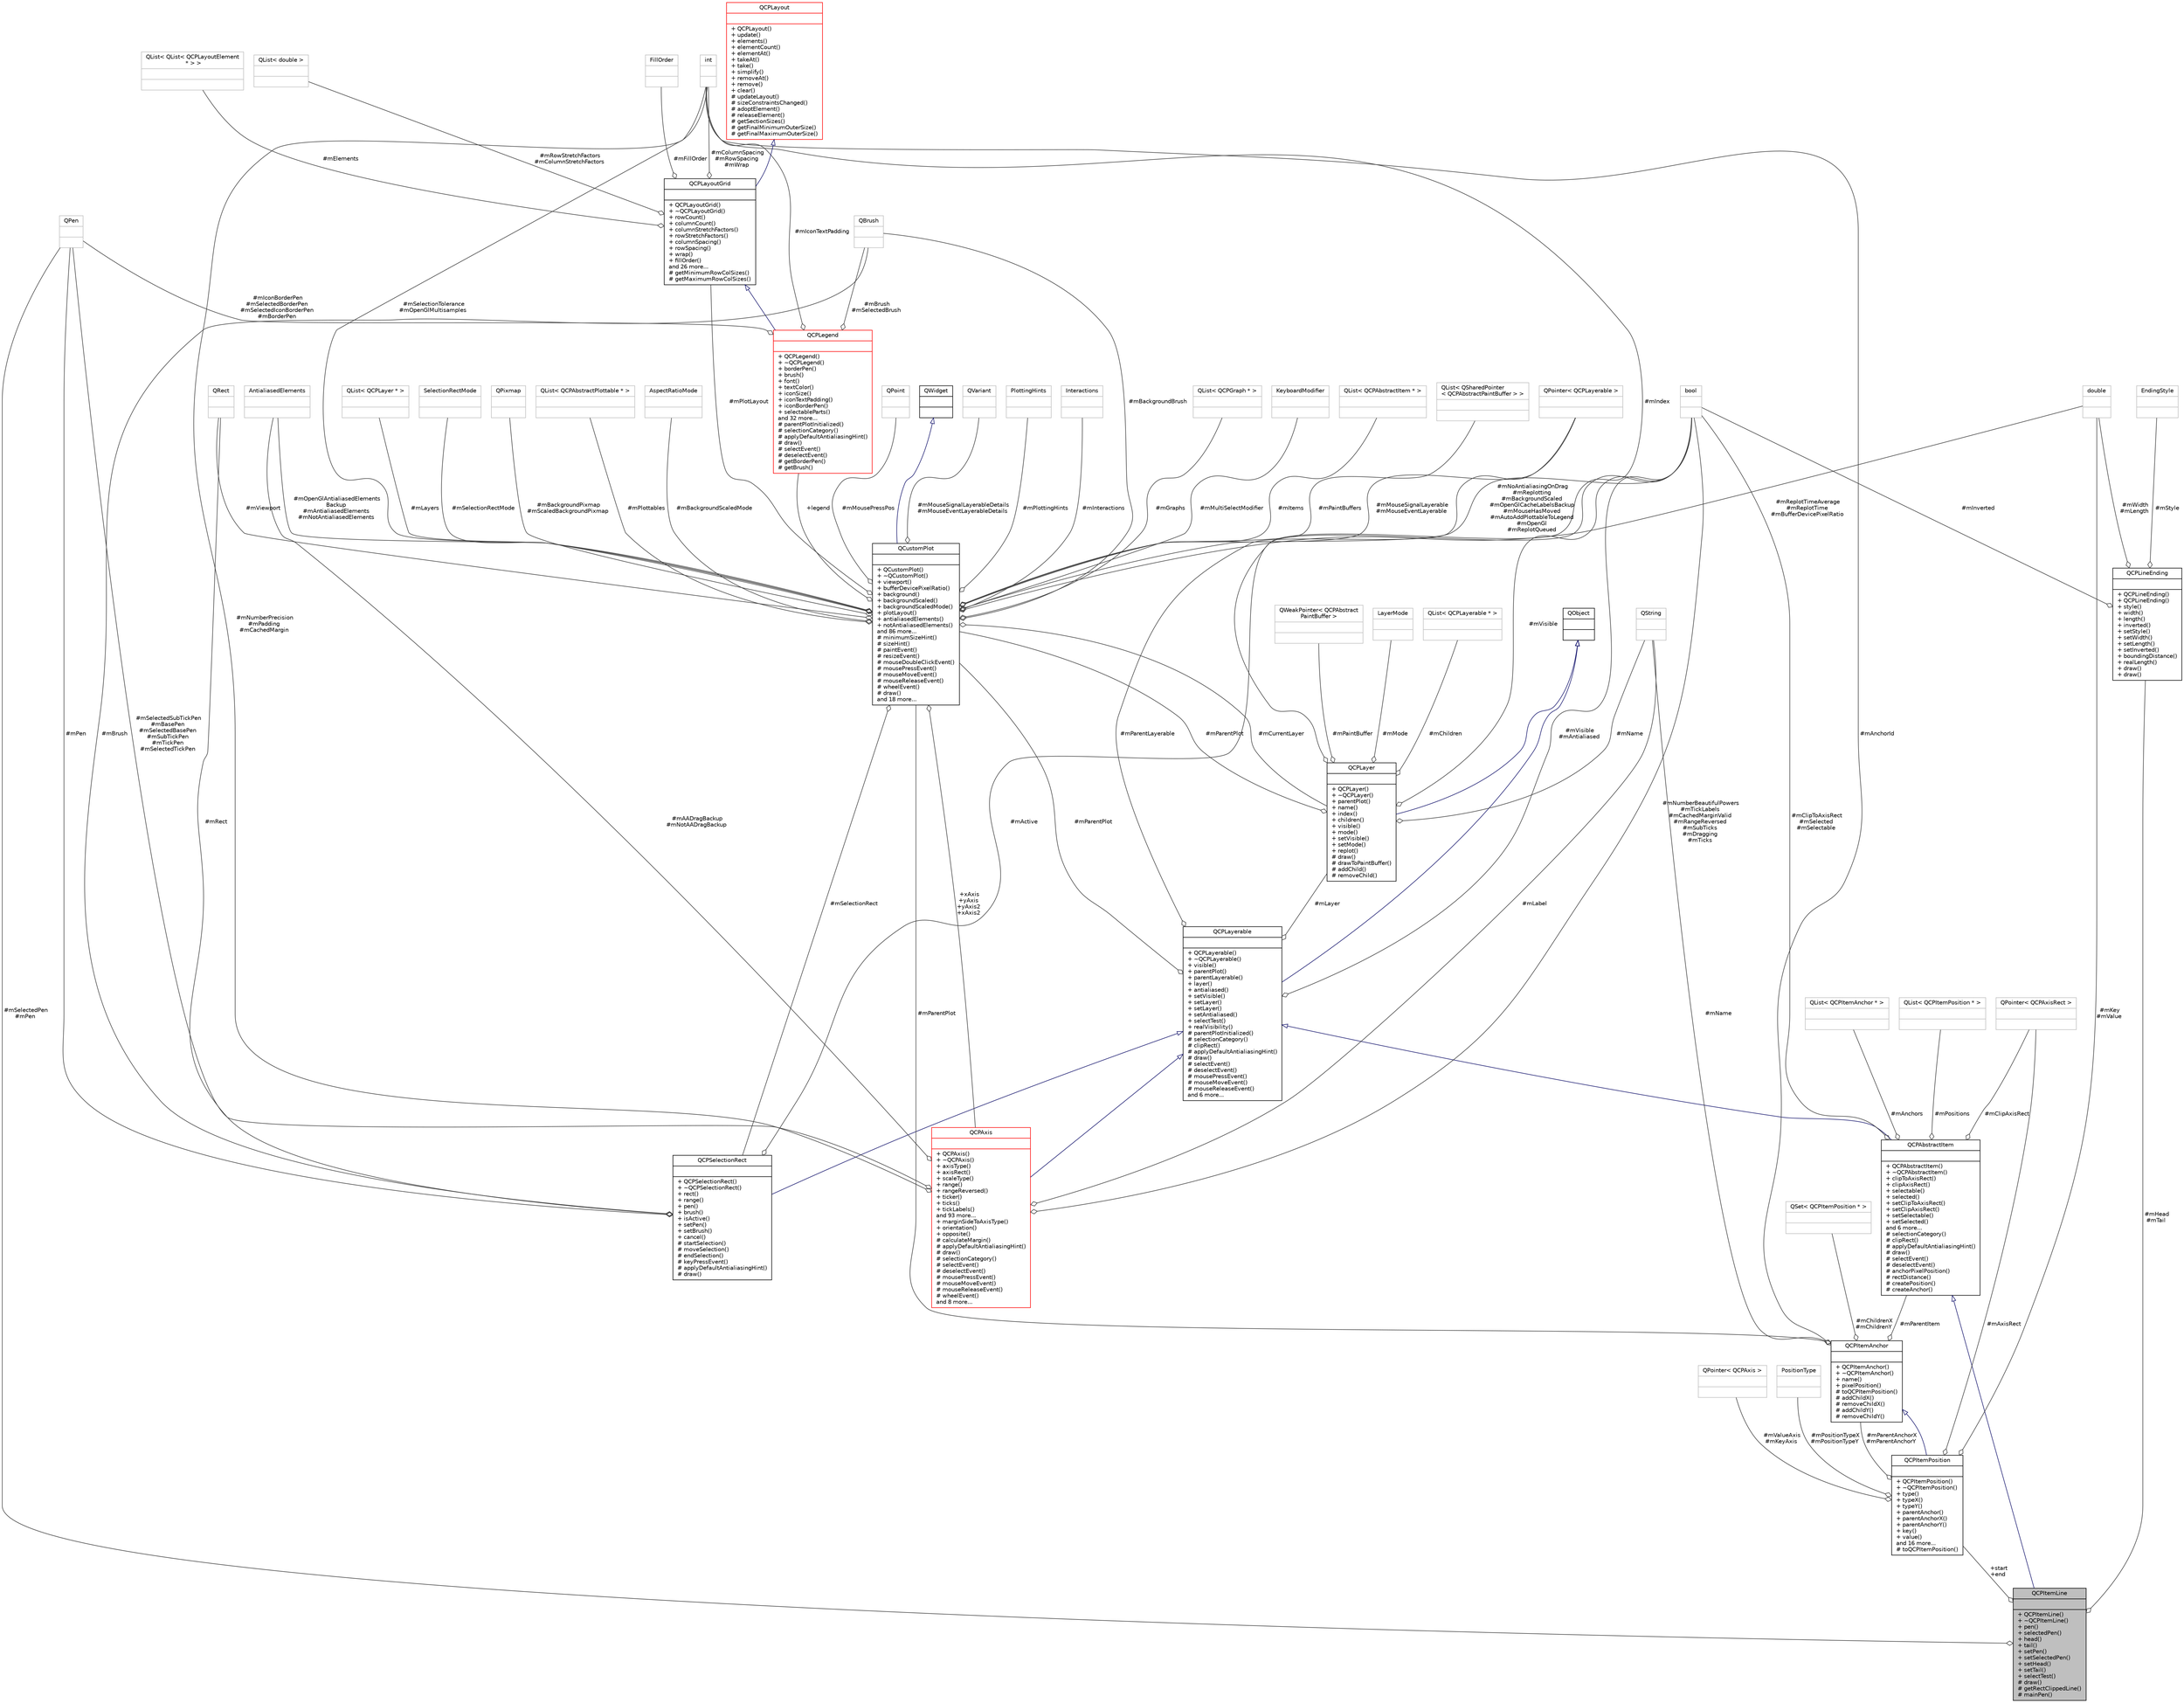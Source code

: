 digraph "QCPItemLine"
{
 // LATEX_PDF_SIZE
  edge [fontname="Helvetica",fontsize="10",labelfontname="Helvetica",labelfontsize="10"];
  node [fontname="Helvetica",fontsize="10",shape=record];
  Node1 [label="{QCPItemLine\n||+ QCPItemLine()\l+ ~QCPItemLine()\l+ pen()\l+ selectedPen()\l+ head()\l+ tail()\l+ setPen()\l+ setSelectedPen()\l+ setHead()\l+ setTail()\l+ selectTest()\l# draw()\l# getRectClippedLine()\l# mainPen()\l}",height=0.2,width=0.4,color="black", fillcolor="grey75", style="filled", fontcolor="black",tooltip="A line from one point to another."];
  Node2 -> Node1 [dir="back",color="midnightblue",fontsize="10",style="solid",arrowtail="onormal",fontname="Helvetica"];
  Node2 [label="{QCPAbstractItem\n||+ QCPAbstractItem()\l+ ~QCPAbstractItem()\l+ clipToAxisRect()\l+ clipAxisRect()\l+ selectable()\l+ selected()\l+ setClipToAxisRect()\l+ setClipAxisRect()\l+ setSelectable()\l+ setSelected()\land 6 more...\l# selectionCategory()\l# clipRect()\l# applyDefaultAntialiasingHint()\l# draw()\l# selectEvent()\l# deselectEvent()\l# anchorPixelPosition()\l# rectDistance()\l# createPosition()\l# createAnchor()\l}",height=0.2,width=0.4,color="black", fillcolor="white", style="filled",URL="$classQCPAbstractItem.html",tooltip="The abstract base class for all items in a plot."];
  Node3 -> Node2 [dir="back",color="midnightblue",fontsize="10",style="solid",arrowtail="onormal",fontname="Helvetica"];
  Node3 [label="{QCPLayerable\n||+ QCPLayerable()\l+ ~QCPLayerable()\l+ visible()\l+ parentPlot()\l+ parentLayerable()\l+ layer()\l+ antialiased()\l+ setVisible()\l+ setLayer()\l+ setLayer()\l+ setAntialiased()\l+ selectTest()\l+ realVisibility()\l# parentPlotInitialized()\l# selectionCategory()\l# clipRect()\l# applyDefaultAntialiasingHint()\l# draw()\l# selectEvent()\l# deselectEvent()\l# mousePressEvent()\l# mouseMoveEvent()\l# mouseReleaseEvent()\land 6 more...\l}",height=0.2,width=0.4,color="black", fillcolor="white", style="filled",URL="$classQCPLayerable.html",tooltip="Base class for all drawable objects."];
  Node4 -> Node3 [dir="back",color="midnightblue",fontsize="10",style="solid",arrowtail="onormal",fontname="Helvetica"];
  Node4 [label="{QObject\n||}",height=0.2,width=0.4,color="black", fillcolor="white", style="filled",URL="$classQObject.html",tooltip=" "];
  Node5 -> Node3 [color="grey25",fontsize="10",style="solid",label=" #mLayer" ,arrowhead="odiamond",fontname="Helvetica"];
  Node5 [label="{QCPLayer\n||+ QCPLayer()\l+ ~QCPLayer()\l+ parentPlot()\l+ name()\l+ index()\l+ children()\l+ visible()\l+ mode()\l+ setVisible()\l+ setMode()\l+ replot()\l# draw()\l# drawToPaintBuffer()\l# addChild()\l# removeChild()\l}",height=0.2,width=0.4,color="black", fillcolor="white", style="filled",URL="$classQCPLayer.html",tooltip="A layer that may contain objects, to control the rendering order."];
  Node4 -> Node5 [dir="back",color="midnightblue",fontsize="10",style="solid",arrowtail="onormal",fontname="Helvetica"];
  Node6 -> Node5 [color="grey25",fontsize="10",style="solid",label=" #mName" ,arrowhead="odiamond",fontname="Helvetica"];
  Node6 [label="{QString\n||}",height=0.2,width=0.4,color="grey75", fillcolor="white", style="filled",tooltip=" "];
  Node7 -> Node5 [color="grey25",fontsize="10",style="solid",label=" #mIndex" ,arrowhead="odiamond",fontname="Helvetica"];
  Node7 [label="{int\n||}",height=0.2,width=0.4,color="grey75", fillcolor="white", style="filled",tooltip=" "];
  Node8 -> Node5 [color="grey25",fontsize="10",style="solid",label=" #mPaintBuffer" ,arrowhead="odiamond",fontname="Helvetica"];
  Node8 [label="{QWeakPointer\< QCPAbstract\lPaintBuffer \>\n||}",height=0.2,width=0.4,color="grey75", fillcolor="white", style="filled",tooltip=" "];
  Node9 -> Node5 [color="grey25",fontsize="10",style="solid",label=" #mVisible" ,arrowhead="odiamond",fontname="Helvetica"];
  Node9 [label="{bool\n||}",height=0.2,width=0.4,color="grey75", fillcolor="white", style="filled",tooltip=" "];
  Node10 -> Node5 [color="grey25",fontsize="10",style="solid",label=" #mParentPlot" ,arrowhead="odiamond",fontname="Helvetica"];
  Node10 [label="{QCustomPlot\n||+ QCustomPlot()\l+ ~QCustomPlot()\l+ viewport()\l+ bufferDevicePixelRatio()\l+ background()\l+ backgroundScaled()\l+ backgroundScaledMode()\l+ plotLayout()\l+ antialiasedElements()\l+ notAntialiasedElements()\land 86 more...\l# minimumSizeHint()\l# sizeHint()\l# paintEvent()\l# resizeEvent()\l# mouseDoubleClickEvent()\l# mousePressEvent()\l# mouseMoveEvent()\l# mouseReleaseEvent()\l# wheelEvent()\l# draw()\land 18 more...\l}",height=0.2,width=0.4,color="black", fillcolor="white", style="filled",URL="$classQCustomPlot.html",tooltip="The central class of the library. This is the QWidget which displays the plot and interacts with the ..."];
  Node11 -> Node10 [dir="back",color="midnightblue",fontsize="10",style="solid",arrowtail="onormal",fontname="Helvetica"];
  Node11 [label="{QWidget\n||}",height=0.2,width=0.4,color="black", fillcolor="white", style="filled",URL="$classQWidget.html",tooltip=" "];
  Node5 -> Node10 [color="grey25",fontsize="10",style="solid",label=" #mCurrentLayer" ,arrowhead="odiamond",fontname="Helvetica"];
  Node12 -> Node10 [color="grey25",fontsize="10",style="solid",label=" #mPlotLayout" ,arrowhead="odiamond",fontname="Helvetica"];
  Node12 [label="{QCPLayoutGrid\n||+ QCPLayoutGrid()\l+ ~QCPLayoutGrid()\l+ rowCount()\l+ columnCount()\l+ columnStretchFactors()\l+ rowStretchFactors()\l+ columnSpacing()\l+ rowSpacing()\l+ wrap()\l+ fillOrder()\land 26 more...\l# getMinimumRowColSizes()\l# getMaximumRowColSizes()\l}",height=0.2,width=0.4,color="black", fillcolor="white", style="filled",URL="$classQCPLayoutGrid.html",tooltip="A layout that arranges child elements in a grid."];
  Node13 -> Node12 [dir="back",color="midnightblue",fontsize="10",style="solid",arrowtail="onormal",fontname="Helvetica"];
  Node13 [label="{QCPLayout\n||+ QCPLayout()\l+ update()\l+ elements()\l+ elementCount()\l+ elementAt()\l+ takeAt()\l+ take()\l+ simplify()\l+ removeAt()\l+ remove()\l+ clear()\l# updateLayout()\l# sizeConstraintsChanged()\l# adoptElement()\l# releaseElement()\l# getSectionSizes()\l# getFinalMinimumOuterSize()\l# getFinalMaximumOuterSize()\l}",height=0.2,width=0.4,color="red", fillcolor="white", style="filled",URL="$classQCPLayout.html",tooltip="The abstract base class for layouts."];
  Node21 -> Node12 [color="grey25",fontsize="10",style="solid",label=" #mElements" ,arrowhead="odiamond",fontname="Helvetica"];
  Node21 [label="{QList\< QList\< QCPLayoutElement\l * \> \>\n||}",height=0.2,width=0.4,color="grey75", fillcolor="white", style="filled",tooltip=" "];
  Node22 -> Node12 [color="grey25",fontsize="10",style="solid",label=" #mRowStretchFactors\n#mColumnStretchFactors" ,arrowhead="odiamond",fontname="Helvetica"];
  Node22 [label="{QList\< double \>\n||}",height=0.2,width=0.4,color="grey75", fillcolor="white", style="filled",tooltip=" "];
  Node7 -> Node12 [color="grey25",fontsize="10",style="solid",label=" #mColumnSpacing\n#mRowSpacing\n#mWrap" ,arrowhead="odiamond",fontname="Helvetica"];
  Node23 -> Node12 [color="grey25",fontsize="10",style="solid",label=" #mFillOrder" ,arrowhead="odiamond",fontname="Helvetica"];
  Node23 [label="{FillOrder\n||}",height=0.2,width=0.4,color="grey75", fillcolor="white", style="filled",tooltip=" "];
  Node24 -> Node10 [color="grey25",fontsize="10",style="solid",label=" #mMouseSignalLayerableDetails\n#mMouseEventLayerableDetails" ,arrowhead="odiamond",fontname="Helvetica"];
  Node24 [label="{QVariant\n||}",height=0.2,width=0.4,color="grey75", fillcolor="white", style="filled",tooltip=" "];
  Node25 -> Node10 [color="grey25",fontsize="10",style="solid",label=" #mPlottingHints" ,arrowhead="odiamond",fontname="Helvetica"];
  Node25 [label="{PlottingHints\n||}",height=0.2,width=0.4,color="grey75", fillcolor="white", style="filled",tooltip=" "];
  Node26 -> Node10 [color="grey25",fontsize="10",style="solid",label=" #mInteractions" ,arrowhead="odiamond",fontname="Helvetica"];
  Node26 [label="{Interactions\n||}",height=0.2,width=0.4,color="grey75", fillcolor="white", style="filled",tooltip=" "];
  Node27 -> Node10 [color="grey25",fontsize="10",style="solid",label=" #mReplotTimeAverage\n#mReplotTime\n#mBufferDevicePixelRatio" ,arrowhead="odiamond",fontname="Helvetica"];
  Node27 [label="{double\n||}",height=0.2,width=0.4,color="grey75", fillcolor="white", style="filled",tooltip=" "];
  Node28 -> Node10 [color="grey25",fontsize="10",style="solid",label=" #mSelectionRect" ,arrowhead="odiamond",fontname="Helvetica"];
  Node28 [label="{QCPSelectionRect\n||+ QCPSelectionRect()\l+ ~QCPSelectionRect()\l+ rect()\l+ range()\l+ pen()\l+ brush()\l+ isActive()\l+ setPen()\l+ setBrush()\l+ cancel()\l# startSelection()\l# moveSelection()\l# endSelection()\l# keyPressEvent()\l# applyDefaultAntialiasingHint()\l# draw()\l}",height=0.2,width=0.4,color="black", fillcolor="white", style="filled",URL="$classQCPSelectionRect.html",tooltip="Provides rect/rubber-band data selection and range zoom interaction."];
  Node3 -> Node28 [dir="back",color="midnightblue",fontsize="10",style="solid",arrowtail="onormal",fontname="Helvetica"];
  Node29 -> Node28 [color="grey25",fontsize="10",style="solid",label=" #mPen" ,arrowhead="odiamond",fontname="Helvetica"];
  Node29 [label="{QPen\n||}",height=0.2,width=0.4,color="grey75", fillcolor="white", style="filled",tooltip=" "];
  Node9 -> Node28 [color="grey25",fontsize="10",style="solid",label=" #mActive" ,arrowhead="odiamond",fontname="Helvetica"];
  Node30 -> Node28 [color="grey25",fontsize="10",style="solid",label=" #mBrush" ,arrowhead="odiamond",fontname="Helvetica"];
  Node30 [label="{QBrush\n||}",height=0.2,width=0.4,color="grey75", fillcolor="white", style="filled",tooltip=" "];
  Node19 -> Node28 [color="grey25",fontsize="10",style="solid",label=" #mRect" ,arrowhead="odiamond",fontname="Helvetica"];
  Node19 [label="{QRect\n||}",height=0.2,width=0.4,color="grey75", fillcolor="white", style="filled",tooltip=" "];
  Node31 -> Node10 [color="grey25",fontsize="10",style="solid",label=" #mGraphs" ,arrowhead="odiamond",fontname="Helvetica"];
  Node31 [label="{QList\< QCPGraph * \>\n||}",height=0.2,width=0.4,color="grey75", fillcolor="white", style="filled",tooltip=" "];
  Node32 -> Node10 [color="grey25",fontsize="10",style="solid",label=" #mMultiSelectModifier" ,arrowhead="odiamond",fontname="Helvetica"];
  Node32 [label="{KeyboardModifier\n||}",height=0.2,width=0.4,color="grey75", fillcolor="white", style="filled",tooltip=" "];
  Node33 -> Node10 [color="grey25",fontsize="10",style="solid",label=" #mItems" ,arrowhead="odiamond",fontname="Helvetica"];
  Node33 [label="{QList\< QCPAbstractItem * \>\n||}",height=0.2,width=0.4,color="grey75", fillcolor="white", style="filled",tooltip=" "];
  Node34 -> Node10 [color="grey25",fontsize="10",style="solid",label=" #mPaintBuffers" ,arrowhead="odiamond",fontname="Helvetica"];
  Node34 [label="{QList\< QSharedPointer\l\< QCPAbstractPaintBuffer \> \>\n||}",height=0.2,width=0.4,color="grey75", fillcolor="white", style="filled",tooltip=" "];
  Node35 -> Node10 [color="grey25",fontsize="10",style="solid",label=" +xAxis\n+yAxis\n+yAxis2\n+xAxis2" ,arrowhead="odiamond",fontname="Helvetica"];
  Node35 [label="{QCPAxis\n||+ QCPAxis()\l+ ~QCPAxis()\l+ axisType()\l+ axisRect()\l+ scaleType()\l+ range()\l+ rangeReversed()\l+ ticker()\l+ ticks()\l+ tickLabels()\land 93 more...\l+ marginSideToAxisType()\l+ orientation()\l+ opposite()\l# calculateMargin()\l# applyDefaultAntialiasingHint()\l# draw()\l# selectionCategory()\l# selectEvent()\l# deselectEvent()\l# mousePressEvent()\l# mouseMoveEvent()\l# mouseReleaseEvent()\l# wheelEvent()\land 8 more...\l}",height=0.2,width=0.4,color="red", fillcolor="white", style="filled",URL="$classQCPAxis.html",tooltip="Manages a single axis inside a QCustomPlot."];
  Node3 -> Node35 [dir="back",color="midnightblue",fontsize="10",style="solid",arrowtail="onormal",fontname="Helvetica"];
  Node6 -> Node35 [color="grey25",fontsize="10",style="solid",label=" #mLabel" ,arrowhead="odiamond",fontname="Helvetica"];
  Node29 -> Node35 [color="grey25",fontsize="10",style="solid",label=" #mSelectedSubTickPen\n#mBasePen\n#mSelectedBasePen\n#mSubTickPen\n#mTickPen\n#mSelectedTickPen" ,arrowhead="odiamond",fontname="Helvetica"];
  Node7 -> Node35 [color="grey25",fontsize="10",style="solid",label=" #mNumberPrecision\n#mPadding\n#mCachedMargin" ,arrowhead="odiamond",fontname="Helvetica"];
  Node9 -> Node35 [color="grey25",fontsize="10",style="solid",label=" #mNumberBeautifulPowers\n#mTickLabels\n#mCachedMarginValid\n#mRangeReversed\n#mSubTicks\n#mDragging\n#mTicks" ,arrowhead="odiamond",fontname="Helvetica"];
  Node60 -> Node35 [color="grey25",fontsize="10",style="solid",label=" #mAADragBackup\n#mNotAADragBackup" ,arrowhead="odiamond",fontname="Helvetica"];
  Node60 [label="{AntialiasedElements\n||}",height=0.2,width=0.4,color="grey75", fillcolor="white", style="filled",tooltip=" "];
  Node67 -> Node10 [color="grey25",fontsize="10",style="solid",label=" #mLayers" ,arrowhead="odiamond",fontname="Helvetica"];
  Node67 [label="{QList\< QCPLayer * \>\n||}",height=0.2,width=0.4,color="grey75", fillcolor="white", style="filled",tooltip=" "];
  Node68 -> Node10 [color="grey25",fontsize="10",style="solid",label=" #mSelectionRectMode" ,arrowhead="odiamond",fontname="Helvetica"];
  Node68 [label="{SelectionRectMode\n||}",height=0.2,width=0.4,color="grey75", fillcolor="white", style="filled",tooltip=" "];
  Node59 -> Node10 [color="grey25",fontsize="10",style="solid",label=" #mBackgroundPixmap\n#mScaledBackgroundPixmap" ,arrowhead="odiamond",fontname="Helvetica"];
  Node59 [label="{QPixmap\n||}",height=0.2,width=0.4,color="grey75", fillcolor="white", style="filled",tooltip=" "];
  Node69 -> Node10 [color="grey25",fontsize="10",style="solid",label=" #mMouseSignalLayerable\n#mMouseEventLayerable" ,arrowhead="odiamond",fontname="Helvetica"];
  Node69 [label="{QPointer\< QCPLayerable \>\n||}",height=0.2,width=0.4,color="grey75", fillcolor="white", style="filled",tooltip=" "];
  Node7 -> Node10 [color="grey25",fontsize="10",style="solid",label=" #mSelectionTolerance\n#mOpenGlMultisamples" ,arrowhead="odiamond",fontname="Helvetica"];
  Node70 -> Node10 [color="grey25",fontsize="10",style="solid",label=" #mPlottables" ,arrowhead="odiamond",fontname="Helvetica"];
  Node70 [label="{QList\< QCPAbstractPlottable * \>\n||}",height=0.2,width=0.4,color="grey75", fillcolor="white", style="filled",tooltip=" "];
  Node9 -> Node10 [color="grey25",fontsize="10",style="solid",label=" #mNoAntialiasingOnDrag\n#mReplotting\n#mBackgroundScaled\n#mOpenGlCacheLabelsBackup\n#mMouseHasMoved\n#mAutoAddPlottableToLegend\n#mOpenGl\n#mReplotQueued" ,arrowhead="odiamond",fontname="Helvetica"];
  Node30 -> Node10 [color="grey25",fontsize="10",style="solid",label=" #mBackgroundBrush" ,arrowhead="odiamond",fontname="Helvetica"];
  Node60 -> Node10 [color="grey25",fontsize="10",style="solid",label=" #mOpenGlAntialiasedElements\lBackup\n#mAntialiasedElements\n#mNotAntialiasedElements" ,arrowhead="odiamond",fontname="Helvetica"];
  Node71 -> Node10 [color="grey25",fontsize="10",style="solid",label=" +legend" ,arrowhead="odiamond",fontname="Helvetica"];
  Node71 [label="{QCPLegend\n||+ QCPLegend()\l+ ~QCPLegend()\l+ borderPen()\l+ brush()\l+ font()\l+ textColor()\l+ iconSize()\l+ iconTextPadding()\l+ iconBorderPen()\l+ selectableParts()\land 32 more...\l# parentPlotInitialized()\l# selectionCategory()\l# applyDefaultAntialiasingHint()\l# draw()\l# selectEvent()\l# deselectEvent()\l# getBorderPen()\l# getBrush()\l}",height=0.2,width=0.4,color="red", fillcolor="white", style="filled",URL="$classQCPLegend.html",tooltip="Manages a legend inside a QCustomPlot."];
  Node12 -> Node71 [dir="back",color="midnightblue",fontsize="10",style="solid",arrowtail="onormal",fontname="Helvetica"];
  Node29 -> Node71 [color="grey25",fontsize="10",style="solid",label=" #mIconBorderPen\n#mSelectedBorderPen\n#mSelectedIconBorderPen\n#mBorderPen" ,arrowhead="odiamond",fontname="Helvetica"];
  Node7 -> Node71 [color="grey25",fontsize="10",style="solid",label=" #mIconTextPadding" ,arrowhead="odiamond",fontname="Helvetica"];
  Node30 -> Node71 [color="grey25",fontsize="10",style="solid",label=" #mBrush\n#mSelectedBrush" ,arrowhead="odiamond",fontname="Helvetica"];
  Node62 -> Node10 [color="grey25",fontsize="10",style="solid",label=" #mBackgroundScaledMode" ,arrowhead="odiamond",fontname="Helvetica"];
  Node62 [label="{AspectRatioMode\n||}",height=0.2,width=0.4,color="grey75", fillcolor="white", style="filled",tooltip=" "];
  Node19 -> Node10 [color="grey25",fontsize="10",style="solid",label=" #mViewport" ,arrowhead="odiamond",fontname="Helvetica"];
  Node72 -> Node10 [color="grey25",fontsize="10",style="solid",label=" #mMousePressPos" ,arrowhead="odiamond",fontname="Helvetica"];
  Node72 [label="{QPoint\n||}",height=0.2,width=0.4,color="grey75", fillcolor="white", style="filled",tooltip=" "];
  Node73 -> Node5 [color="grey25",fontsize="10",style="solid",label=" #mMode" ,arrowhead="odiamond",fontname="Helvetica"];
  Node73 [label="{LayerMode\n||}",height=0.2,width=0.4,color="grey75", fillcolor="white", style="filled",tooltip=" "];
  Node74 -> Node5 [color="grey25",fontsize="10",style="solid",label=" #mChildren" ,arrowhead="odiamond",fontname="Helvetica"];
  Node74 [label="{QList\< QCPLayerable * \>\n||}",height=0.2,width=0.4,color="grey75", fillcolor="white", style="filled",tooltip=" "];
  Node69 -> Node3 [color="grey25",fontsize="10",style="solid",label=" #mParentLayerable" ,arrowhead="odiamond",fontname="Helvetica"];
  Node9 -> Node3 [color="grey25",fontsize="10",style="solid",label=" #mVisible\n#mAntialiased" ,arrowhead="odiamond",fontname="Helvetica"];
  Node10 -> Node3 [color="grey25",fontsize="10",style="solid",label=" #mParentPlot" ,arrowhead="odiamond",fontname="Helvetica"];
  Node75 -> Node2 [color="grey25",fontsize="10",style="solid",label=" #mAnchors" ,arrowhead="odiamond",fontname="Helvetica"];
  Node75 [label="{QList\< QCPItemAnchor * \>\n||}",height=0.2,width=0.4,color="grey75", fillcolor="white", style="filled",tooltip=" "];
  Node76 -> Node2 [color="grey25",fontsize="10",style="solid",label=" #mPositions" ,arrowhead="odiamond",fontname="Helvetica"];
  Node76 [label="{QList\< QCPItemPosition * \>\n||}",height=0.2,width=0.4,color="grey75", fillcolor="white", style="filled",tooltip=" "];
  Node77 -> Node2 [color="grey25",fontsize="10",style="solid",label=" #mClipAxisRect" ,arrowhead="odiamond",fontname="Helvetica"];
  Node77 [label="{QPointer\< QCPAxisRect \>\n||}",height=0.2,width=0.4,color="grey75", fillcolor="white", style="filled",tooltip=" "];
  Node9 -> Node2 [color="grey25",fontsize="10",style="solid",label=" #mClipToAxisRect\n#mSelected\n#mSelectable" ,arrowhead="odiamond",fontname="Helvetica"];
  Node42 -> Node1 [color="grey25",fontsize="10",style="solid",label=" #mHead\n#mTail" ,arrowhead="odiamond",fontname="Helvetica"];
  Node42 [label="{QCPLineEnding\n||+ QCPLineEnding()\l+ QCPLineEnding()\l+ style()\l+ width()\l+ length()\l+ inverted()\l+ setStyle()\l+ setWidth()\l+ setLength()\l+ setInverted()\l+ boundingDistance()\l+ realLength()\l+ draw()\l+ draw()\l}",height=0.2,width=0.4,color="black", fillcolor="white", style="filled",URL="$classQCPLineEnding.html",tooltip="Handles the different ending decorations for line-like items."];
  Node27 -> Node42 [color="grey25",fontsize="10",style="solid",label=" #mWidth\n#mLength" ,arrowhead="odiamond",fontname="Helvetica"];
  Node9 -> Node42 [color="grey25",fontsize="10",style="solid",label=" #mInverted" ,arrowhead="odiamond",fontname="Helvetica"];
  Node43 -> Node42 [color="grey25",fontsize="10",style="solid",label=" #mStyle" ,arrowhead="odiamond",fontname="Helvetica"];
  Node43 [label="{EndingStyle\n||}",height=0.2,width=0.4,color="grey75", fillcolor="white", style="filled",tooltip=" "];
  Node29 -> Node1 [color="grey25",fontsize="10",style="solid",label=" #mSelectedPen\n#mPen" ,arrowhead="odiamond",fontname="Helvetica"];
  Node78 -> Node1 [color="grey25",fontsize="10",style="solid",label=" +start\n+end" ,arrowhead="odiamond",fontname="Helvetica"];
  Node78 [label="{QCPItemPosition\n||+ QCPItemPosition()\l+ ~QCPItemPosition()\l+ type()\l+ typeX()\l+ typeY()\l+ parentAnchor()\l+ parentAnchorX()\l+ parentAnchorY()\l+ key()\l+ value()\land 16 more...\l# toQCPItemPosition()\l}",height=0.2,width=0.4,color="black", fillcolor="white", style="filled",URL="$classQCPItemPosition.html",tooltip="Manages the position of an item."];
  Node79 -> Node78 [dir="back",color="midnightblue",fontsize="10",style="solid",arrowtail="onormal",fontname="Helvetica"];
  Node79 [label="{QCPItemAnchor\n||+ QCPItemAnchor()\l+ ~QCPItemAnchor()\l+ name()\l+ pixelPosition()\l# toQCPItemPosition()\l# addChildX()\l# removeChildX()\l# addChildY()\l# removeChildY()\l}",height=0.2,width=0.4,color="black", fillcolor="white", style="filled",URL="$classQCPItemAnchor.html",tooltip="An anchor of an item to which positions can be attached to."];
  Node2 -> Node79 [color="grey25",fontsize="10",style="solid",label=" #mParentItem" ,arrowhead="odiamond",fontname="Helvetica"];
  Node80 -> Node79 [color="grey25",fontsize="10",style="solid",label=" #mChildrenX\n#mChildrenY" ,arrowhead="odiamond",fontname="Helvetica"];
  Node80 [label="{QSet\< QCPItemPosition * \>\n||}",height=0.2,width=0.4,color="grey75", fillcolor="white", style="filled",tooltip=" "];
  Node6 -> Node79 [color="grey25",fontsize="10",style="solid",label=" #mName" ,arrowhead="odiamond",fontname="Helvetica"];
  Node7 -> Node79 [color="grey25",fontsize="10",style="solid",label=" #mAnchorId" ,arrowhead="odiamond",fontname="Helvetica"];
  Node10 -> Node79 [color="grey25",fontsize="10",style="solid",label=" #mParentPlot" ,arrowhead="odiamond",fontname="Helvetica"];
  Node27 -> Node78 [color="grey25",fontsize="10",style="solid",label=" #mKey\n#mValue" ,arrowhead="odiamond",fontname="Helvetica"];
  Node81 -> Node78 [color="grey25",fontsize="10",style="solid",label=" #mValueAxis\n#mKeyAxis" ,arrowhead="odiamond",fontname="Helvetica"];
  Node81 [label="{QPointer\< QCPAxis \>\n||}",height=0.2,width=0.4,color="grey75", fillcolor="white", style="filled",tooltip=" "];
  Node82 -> Node78 [color="grey25",fontsize="10",style="solid",label=" #mPositionTypeX\n#mPositionTypeY" ,arrowhead="odiamond",fontname="Helvetica"];
  Node82 [label="{PositionType\n||}",height=0.2,width=0.4,color="grey75", fillcolor="white", style="filled",tooltip=" "];
  Node77 -> Node78 [color="grey25",fontsize="10",style="solid",label=" #mAxisRect" ,arrowhead="odiamond",fontname="Helvetica"];
  Node79 -> Node78 [color="grey25",fontsize="10",style="solid",label=" #mParentAnchorX\n#mParentAnchorY" ,arrowhead="odiamond",fontname="Helvetica"];
}
